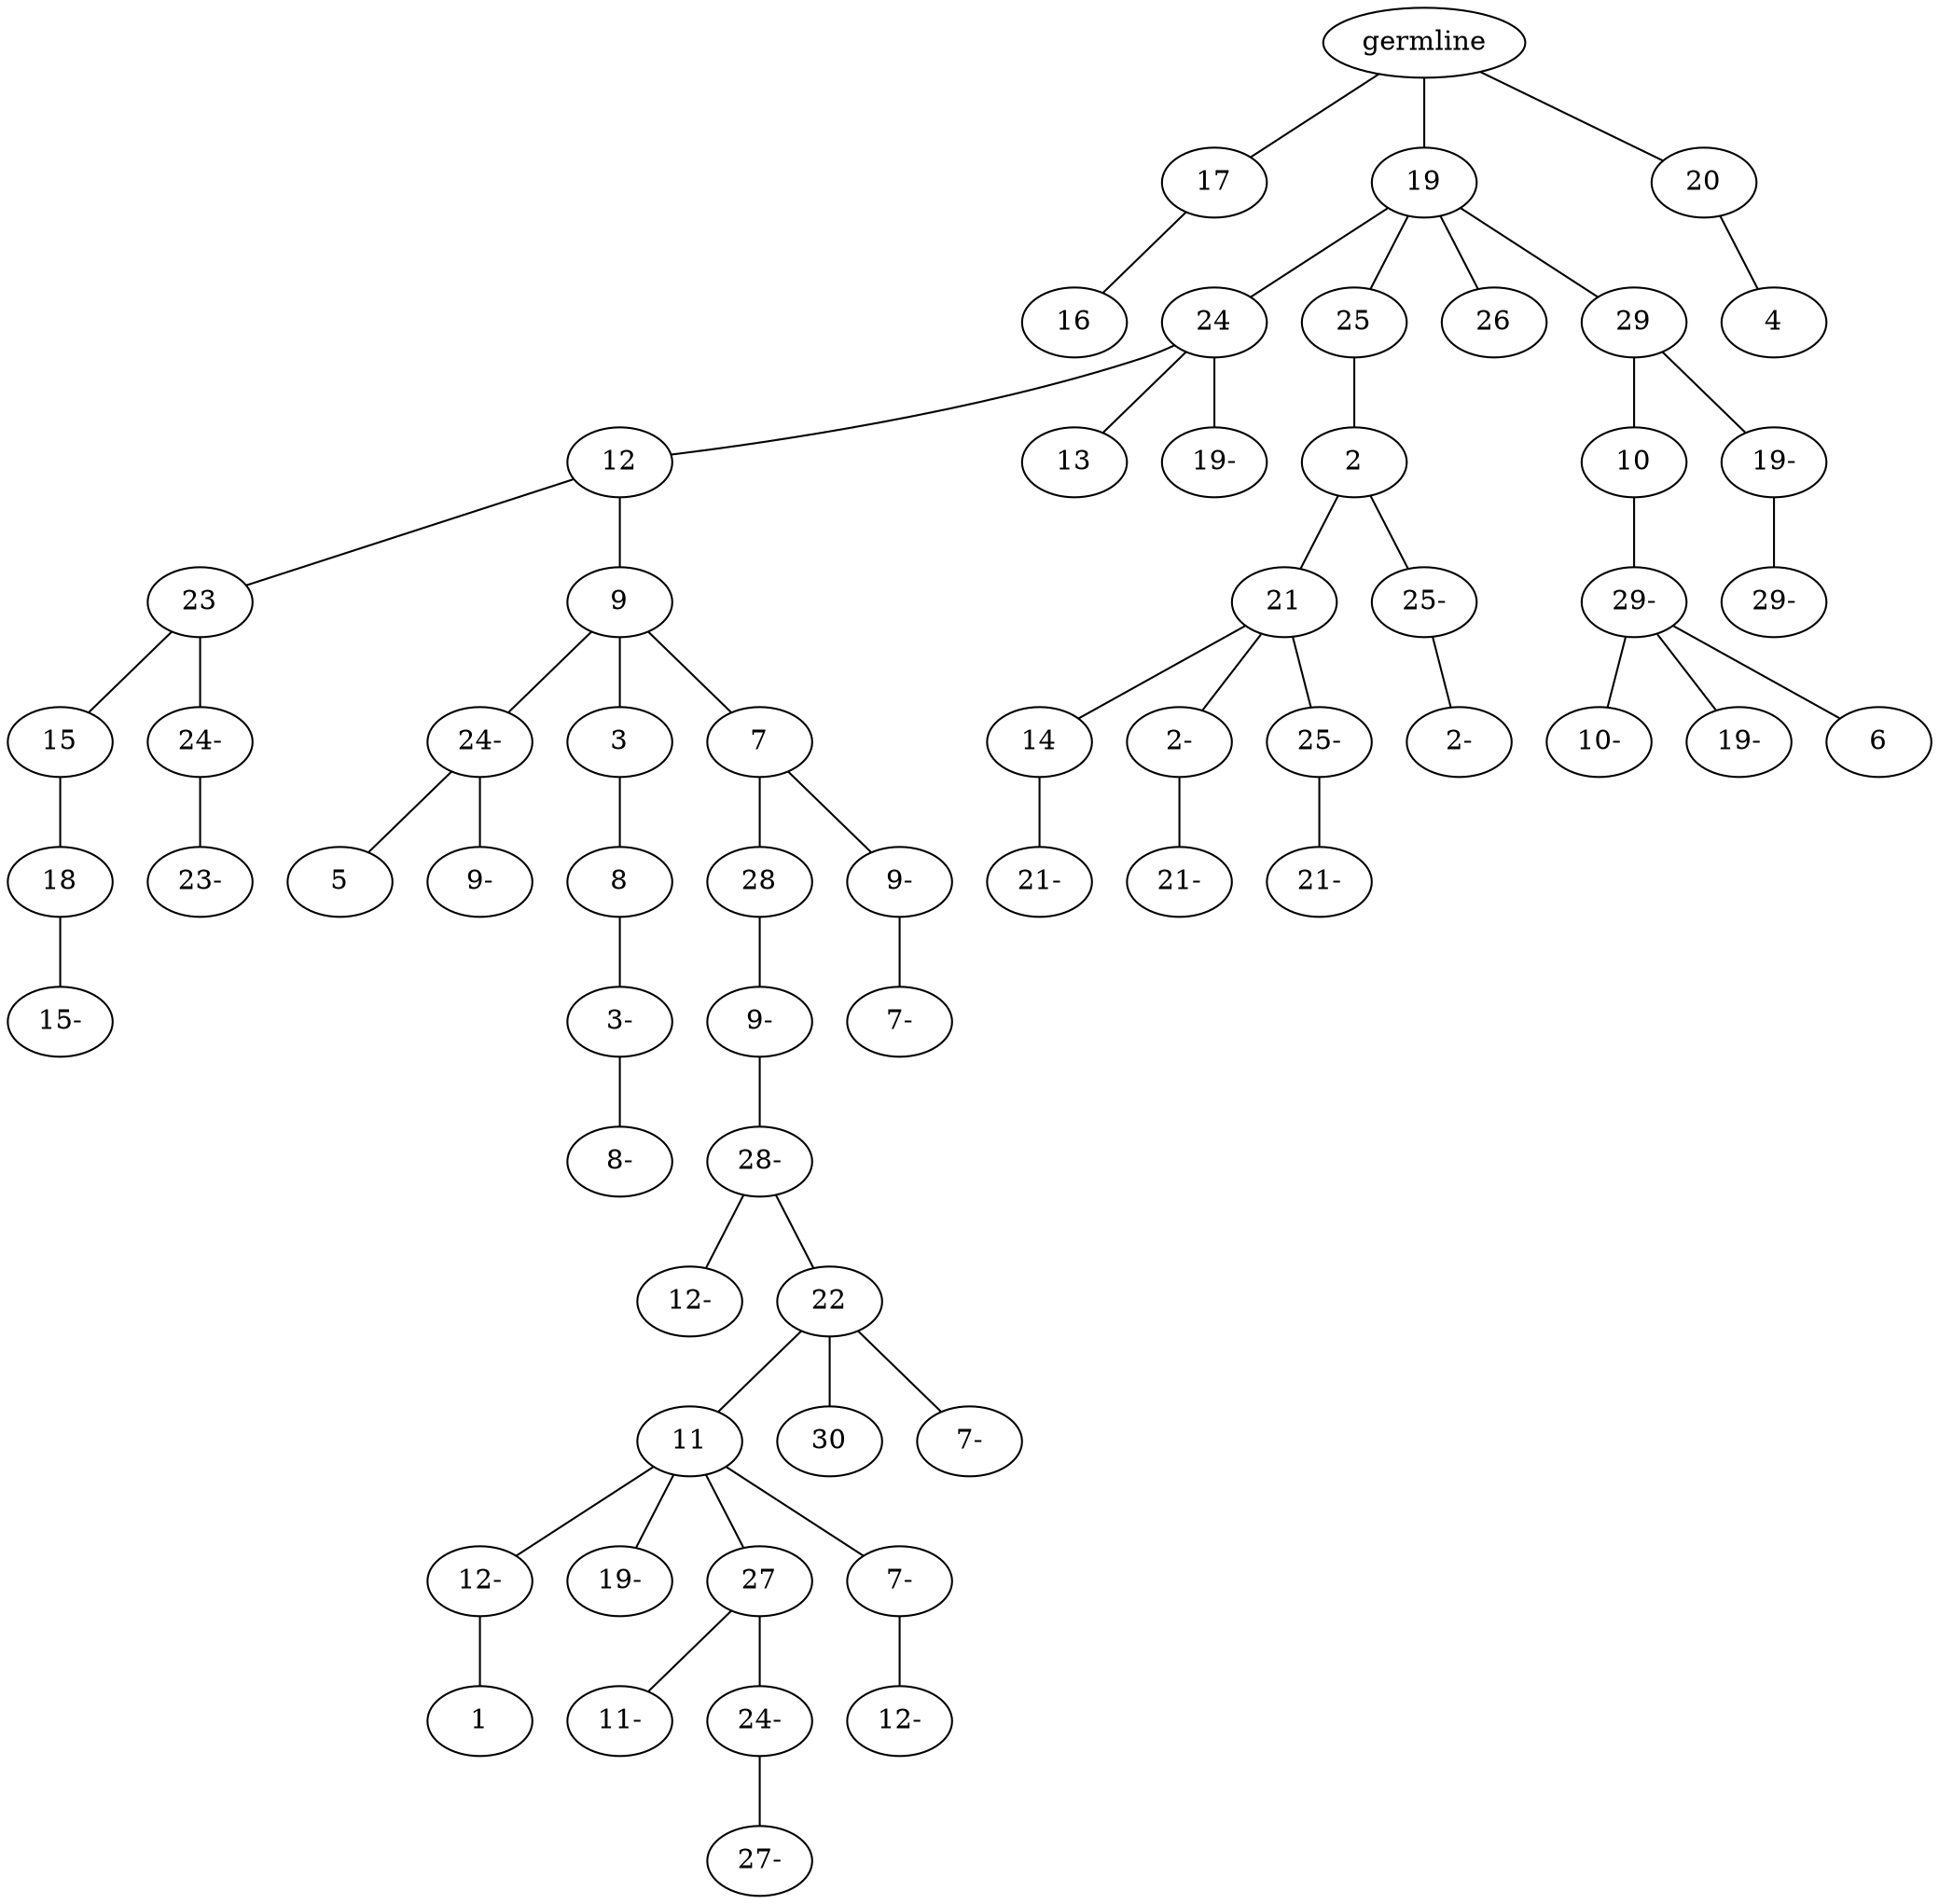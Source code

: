 graph tree {
    "140674203437280" [label="germline"];
    "140674203306448" [label="17"];
    "140674203214992" [label="16"];
    "140674203230992" [label="19"];
    "140674203216000" [label="24"];
    "140674203215760" [label="12"];
    "140674203216912" [label="23"];
    "140674203216432" [label="15"];
    "140674203214800" [label="18"];
    "140674203217632" [label="15-"];
    "140674203217776" [label="24-"];
    "140674203214176" [label="23-"];
    "140674203214608" [label="9"];
    "140674203217584" [label="24-"];
    "140674203709792" [label="5"];
    "140674203711712" [label="9-"];
    "140674203217824" [label="3"];
    "140674203712528" [label="8"];
    "140674203709936" [label="3-"];
    "140674203712912" [label="8-"];
    "140674203273248" [label="7"];
    "140674203713008" [label="28"];
    "140674203713296" [label="9-"];
    "140674203711520" [label="28-"];
    "140674203710080" [label="12-"];
    "140674203712096" [label="22"];
    "140674202728624" [label="11"];
    "140674202728096" [label="12-"];
    "140674202727424" [label="1"];
    "140674202306880" [label="19-"];
    "140674202727616" [label="27"];
    "140674202729200" [label="11-"];
    "140674202729968" [label="24-"];
    "140674202728720" [label="27-"];
    "140674202730304" [label="7-"];
    "140674202726896" [label="12-"];
    "140674202727808" [label="30"];
    "140674202726944" [label="7-"];
    "140674203711136" [label="9-"];
    "140674203710944" [label="7-"];
    "140674203216192" [label="13"];
    "140674203216816" [label="19-"];
    "140674203216384" [label="25"];
    "140674203216768" [label="2"];
    "140674203713440" [label="21"];
    "140674203709504" [label="14"];
    "140674202728576" [label="21-"];
    "140674203711616" [label="2-"];
    "140674202728192" [label="21-"];
    "140674203712816" [label="25-"];
    "140674202728384" [label="21-"];
    "140674203712624" [label="25-"];
    "140674202728432" [label="2-"];
    "140674203215520" [label="26"];
    "140674203216480" [label="29"];
    "140674203711664" [label="10"];
    "140674202726560" [label="29-"];
    "140674202727520" [label="10-"];
    "140674202726752" [label="19-"];
    "140674202728960" [label="6"];
    "140674203712432" [label="19-"];
    "140674202729296" [label="29-"];
    "140674203272288" [label="20"];
    "140674203213936" [label="4"];
    "140674203437280" -- "140674203306448";
    "140674203437280" -- "140674203230992";
    "140674203437280" -- "140674203272288";
    "140674203306448" -- "140674203214992";
    "140674203230992" -- "140674203216000";
    "140674203230992" -- "140674203216384";
    "140674203230992" -- "140674203215520";
    "140674203230992" -- "140674203216480";
    "140674203216000" -- "140674203215760";
    "140674203216000" -- "140674203216192";
    "140674203216000" -- "140674203216816";
    "140674203215760" -- "140674203216912";
    "140674203215760" -- "140674203214608";
    "140674203216912" -- "140674203216432";
    "140674203216912" -- "140674203217776";
    "140674203216432" -- "140674203214800";
    "140674203214800" -- "140674203217632";
    "140674203217776" -- "140674203214176";
    "140674203214608" -- "140674203217584";
    "140674203214608" -- "140674203217824";
    "140674203214608" -- "140674203273248";
    "140674203217584" -- "140674203709792";
    "140674203217584" -- "140674203711712";
    "140674203217824" -- "140674203712528";
    "140674203712528" -- "140674203709936";
    "140674203709936" -- "140674203712912";
    "140674203273248" -- "140674203713008";
    "140674203273248" -- "140674203711136";
    "140674203713008" -- "140674203713296";
    "140674203713296" -- "140674203711520";
    "140674203711520" -- "140674203710080";
    "140674203711520" -- "140674203712096";
    "140674203712096" -- "140674202728624";
    "140674203712096" -- "140674202727808";
    "140674203712096" -- "140674202726944";
    "140674202728624" -- "140674202728096";
    "140674202728624" -- "140674202306880";
    "140674202728624" -- "140674202727616";
    "140674202728624" -- "140674202730304";
    "140674202728096" -- "140674202727424";
    "140674202727616" -- "140674202729200";
    "140674202727616" -- "140674202729968";
    "140674202729968" -- "140674202728720";
    "140674202730304" -- "140674202726896";
    "140674203711136" -- "140674203710944";
    "140674203216384" -- "140674203216768";
    "140674203216768" -- "140674203713440";
    "140674203216768" -- "140674203712624";
    "140674203713440" -- "140674203709504";
    "140674203713440" -- "140674203711616";
    "140674203713440" -- "140674203712816";
    "140674203709504" -- "140674202728576";
    "140674203711616" -- "140674202728192";
    "140674203712816" -- "140674202728384";
    "140674203712624" -- "140674202728432";
    "140674203216480" -- "140674203711664";
    "140674203216480" -- "140674203712432";
    "140674203711664" -- "140674202726560";
    "140674202726560" -- "140674202727520";
    "140674202726560" -- "140674202726752";
    "140674202726560" -- "140674202728960";
    "140674203712432" -- "140674202729296";
    "140674203272288" -- "140674203213936";
}
